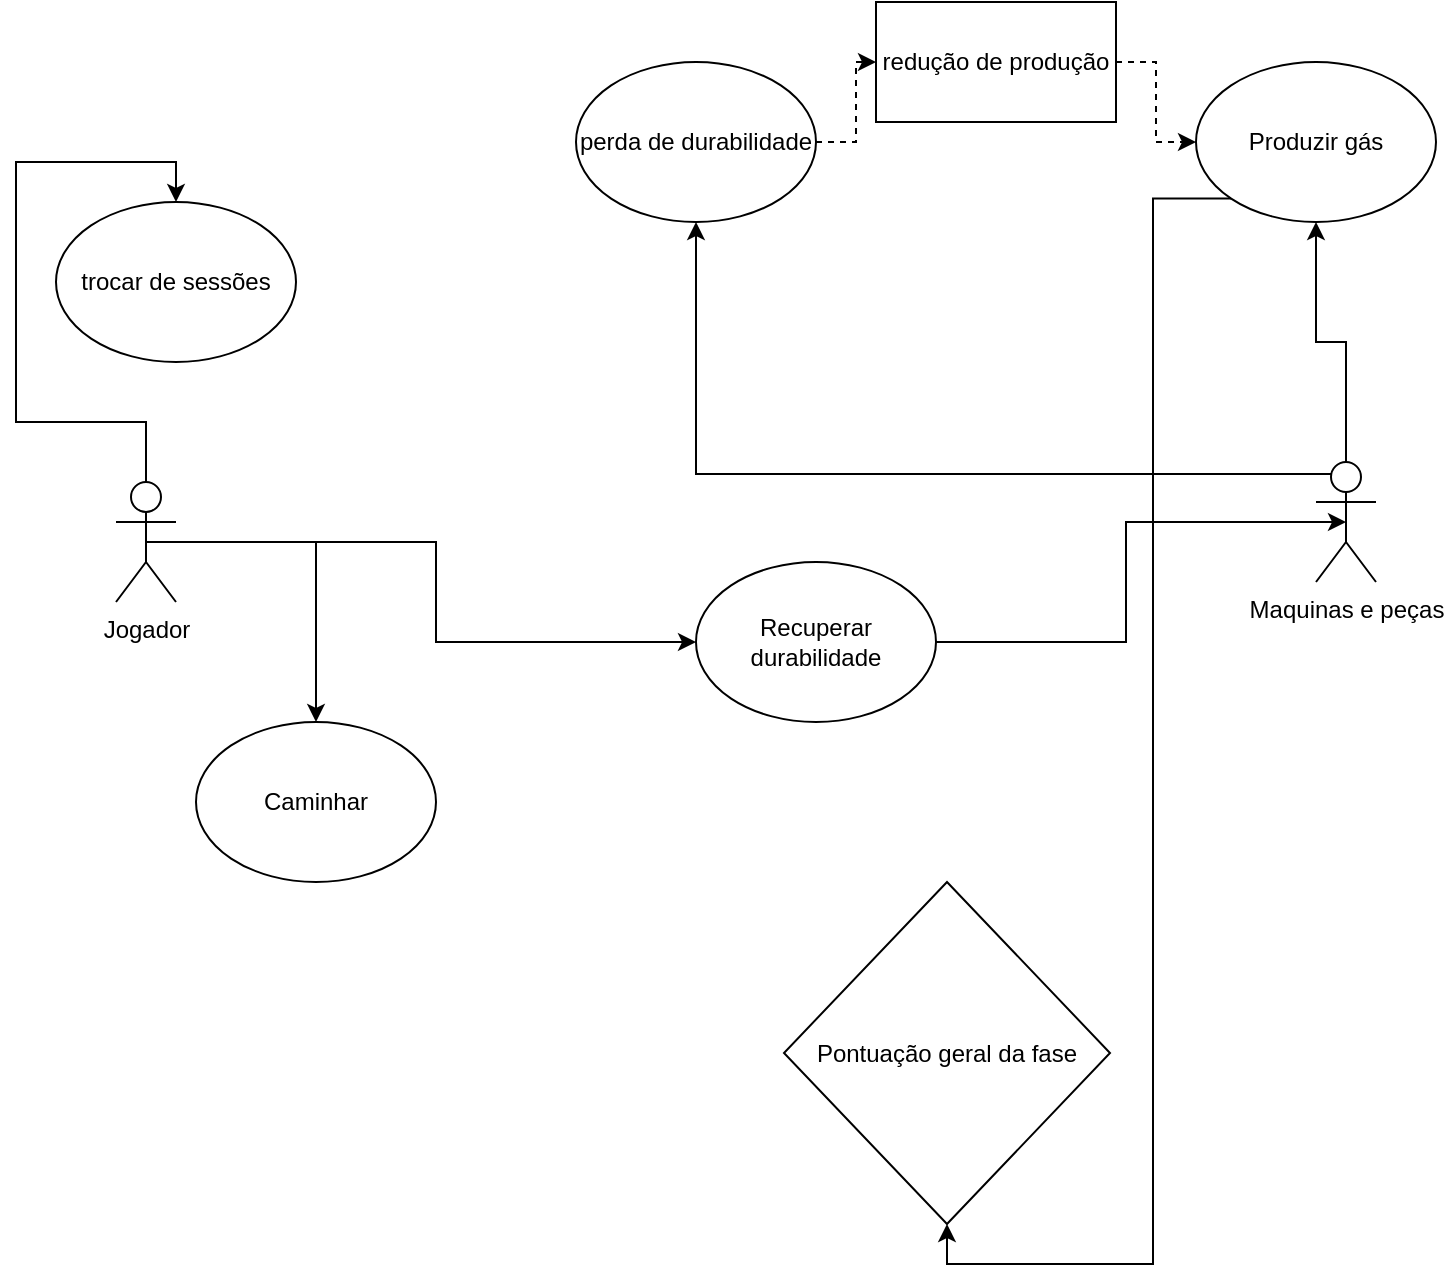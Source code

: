 <mxfile version="24.8.3">
  <diagram name="Página-1" id="2eBkhQHsjQM-IckLyYbN">
    <mxGraphModel dx="1434" dy="738" grid="1" gridSize="10" guides="1" tooltips="1" connect="1" arrows="1" fold="1" page="1" pageScale="1" pageWidth="827" pageHeight="1169" math="0" shadow="0">
      <root>
        <mxCell id="0" />
        <mxCell id="1" parent="0" />
        <mxCell id="0WHFPVlW9NSKVv4E3361-19" style="edgeStyle=orthogonalEdgeStyle;rounded=0;orthogonalLoop=1;jettySize=auto;html=1;exitX=0.5;exitY=0.5;exitDx=0;exitDy=0;exitPerimeter=0;entryX=0;entryY=0.5;entryDx=0;entryDy=0;" edge="1" parent="1" source="0WHFPVlW9NSKVv4E3361-1" target="0WHFPVlW9NSKVv4E3361-17">
          <mxGeometry relative="1" as="geometry" />
        </mxCell>
        <mxCell id="0WHFPVlW9NSKVv4E3361-23" style="edgeStyle=orthogonalEdgeStyle;rounded=0;orthogonalLoop=1;jettySize=auto;html=1;exitX=0.5;exitY=0.5;exitDx=0;exitDy=0;exitPerimeter=0;" edge="1" parent="1" source="0WHFPVlW9NSKVv4E3361-1" target="0WHFPVlW9NSKVv4E3361-21">
          <mxGeometry relative="1" as="geometry" />
        </mxCell>
        <mxCell id="0WHFPVlW9NSKVv4E3361-24" style="edgeStyle=orthogonalEdgeStyle;rounded=0;orthogonalLoop=1;jettySize=auto;html=1;entryX=0.5;entryY=0;entryDx=0;entryDy=0;" edge="1" parent="1" source="0WHFPVlW9NSKVv4E3361-1" target="0WHFPVlW9NSKVv4E3361-22">
          <mxGeometry relative="1" as="geometry" />
        </mxCell>
        <mxCell id="0WHFPVlW9NSKVv4E3361-1" value="Jogador" style="shape=umlActor;verticalLabelPosition=bottom;verticalAlign=top;html=1;outlineConnect=0;" vertex="1" parent="1">
          <mxGeometry x="80" y="330" width="30" height="60" as="geometry" />
        </mxCell>
        <mxCell id="0WHFPVlW9NSKVv4E3361-4" style="edgeStyle=orthogonalEdgeStyle;rounded=0;orthogonalLoop=1;jettySize=auto;html=1;" edge="1" parent="1" source="0WHFPVlW9NSKVv4E3361-2" target="0WHFPVlW9NSKVv4E3361-3">
          <mxGeometry relative="1" as="geometry" />
        </mxCell>
        <mxCell id="0WHFPVlW9NSKVv4E3361-9" style="edgeStyle=orthogonalEdgeStyle;rounded=0;orthogonalLoop=1;jettySize=auto;html=1;exitX=0.25;exitY=0.1;exitDx=0;exitDy=0;exitPerimeter=0;" edge="1" parent="1" source="0WHFPVlW9NSKVv4E3361-2" target="0WHFPVlW9NSKVv4E3361-6">
          <mxGeometry relative="1" as="geometry" />
        </mxCell>
        <mxCell id="0WHFPVlW9NSKVv4E3361-2" value="Maquinas e peças" style="shape=umlActor;verticalLabelPosition=bottom;verticalAlign=top;html=1;outlineConnect=0;" vertex="1" parent="1">
          <mxGeometry x="680" y="320" width="30" height="60" as="geometry" />
        </mxCell>
        <mxCell id="0WHFPVlW9NSKVv4E3361-16" style="edgeStyle=orthogonalEdgeStyle;rounded=0;orthogonalLoop=1;jettySize=auto;html=1;exitX=0;exitY=1;exitDx=0;exitDy=0;entryX=0.5;entryY=1;entryDx=0;entryDy=0;" edge="1" parent="1" source="0WHFPVlW9NSKVv4E3361-3" target="0WHFPVlW9NSKVv4E3361-15">
          <mxGeometry relative="1" as="geometry" />
        </mxCell>
        <mxCell id="0WHFPVlW9NSKVv4E3361-3" value="Produzir gás" style="ellipse;whiteSpace=wrap;html=1;" vertex="1" parent="1">
          <mxGeometry x="620" y="120" width="120" height="80" as="geometry" />
        </mxCell>
        <mxCell id="0WHFPVlW9NSKVv4E3361-10" style="edgeStyle=orthogonalEdgeStyle;rounded=0;orthogonalLoop=1;jettySize=auto;html=1;dashed=1;entryX=0;entryY=0.5;entryDx=0;entryDy=0;" edge="1" parent="1" source="0WHFPVlW9NSKVv4E3361-6" target="0WHFPVlW9NSKVv4E3361-12">
          <mxGeometry relative="1" as="geometry">
            <mxPoint x="550" y="160" as="targetPoint" />
          </mxGeometry>
        </mxCell>
        <mxCell id="0WHFPVlW9NSKVv4E3361-6" value="perda de durabilidade" style="ellipse;whiteSpace=wrap;html=1;" vertex="1" parent="1">
          <mxGeometry x="310" y="120" width="120" height="80" as="geometry" />
        </mxCell>
        <mxCell id="0WHFPVlW9NSKVv4E3361-14" style="edgeStyle=orthogonalEdgeStyle;rounded=0;orthogonalLoop=1;jettySize=auto;html=1;exitX=1;exitY=0.5;exitDx=0;exitDy=0;entryX=0;entryY=0.5;entryDx=0;entryDy=0;dashed=1;" edge="1" parent="1" source="0WHFPVlW9NSKVv4E3361-12" target="0WHFPVlW9NSKVv4E3361-3">
          <mxGeometry relative="1" as="geometry" />
        </mxCell>
        <mxCell id="0WHFPVlW9NSKVv4E3361-12" value="redução de produção" style="rounded=0;whiteSpace=wrap;html=1;" vertex="1" parent="1">
          <mxGeometry x="460" y="90" width="120" height="60" as="geometry" />
        </mxCell>
        <mxCell id="0WHFPVlW9NSKVv4E3361-15" value="Pontuação geral da fase" style="rhombus;whiteSpace=wrap;html=1;" vertex="1" parent="1">
          <mxGeometry x="414" y="530" width="163" height="171" as="geometry" />
        </mxCell>
        <mxCell id="0WHFPVlW9NSKVv4E3361-17" value="Recuperar durabilidade" style="ellipse;whiteSpace=wrap;html=1;" vertex="1" parent="1">
          <mxGeometry x="370" y="370" width="120" height="80" as="geometry" />
        </mxCell>
        <mxCell id="0WHFPVlW9NSKVv4E3361-18" style="edgeStyle=orthogonalEdgeStyle;rounded=0;orthogonalLoop=1;jettySize=auto;html=1;entryX=0.5;entryY=0.5;entryDx=0;entryDy=0;entryPerimeter=0;" edge="1" parent="1" source="0WHFPVlW9NSKVv4E3361-17" target="0WHFPVlW9NSKVv4E3361-2">
          <mxGeometry relative="1" as="geometry" />
        </mxCell>
        <mxCell id="0WHFPVlW9NSKVv4E3361-21" value="Caminhar" style="ellipse;whiteSpace=wrap;html=1;" vertex="1" parent="1">
          <mxGeometry x="120" y="450" width="120" height="80" as="geometry" />
        </mxCell>
        <mxCell id="0WHFPVlW9NSKVv4E3361-22" value="trocar de sessões" style="ellipse;whiteSpace=wrap;html=1;" vertex="1" parent="1">
          <mxGeometry x="50" y="190" width="120" height="80" as="geometry" />
        </mxCell>
      </root>
    </mxGraphModel>
  </diagram>
</mxfile>
